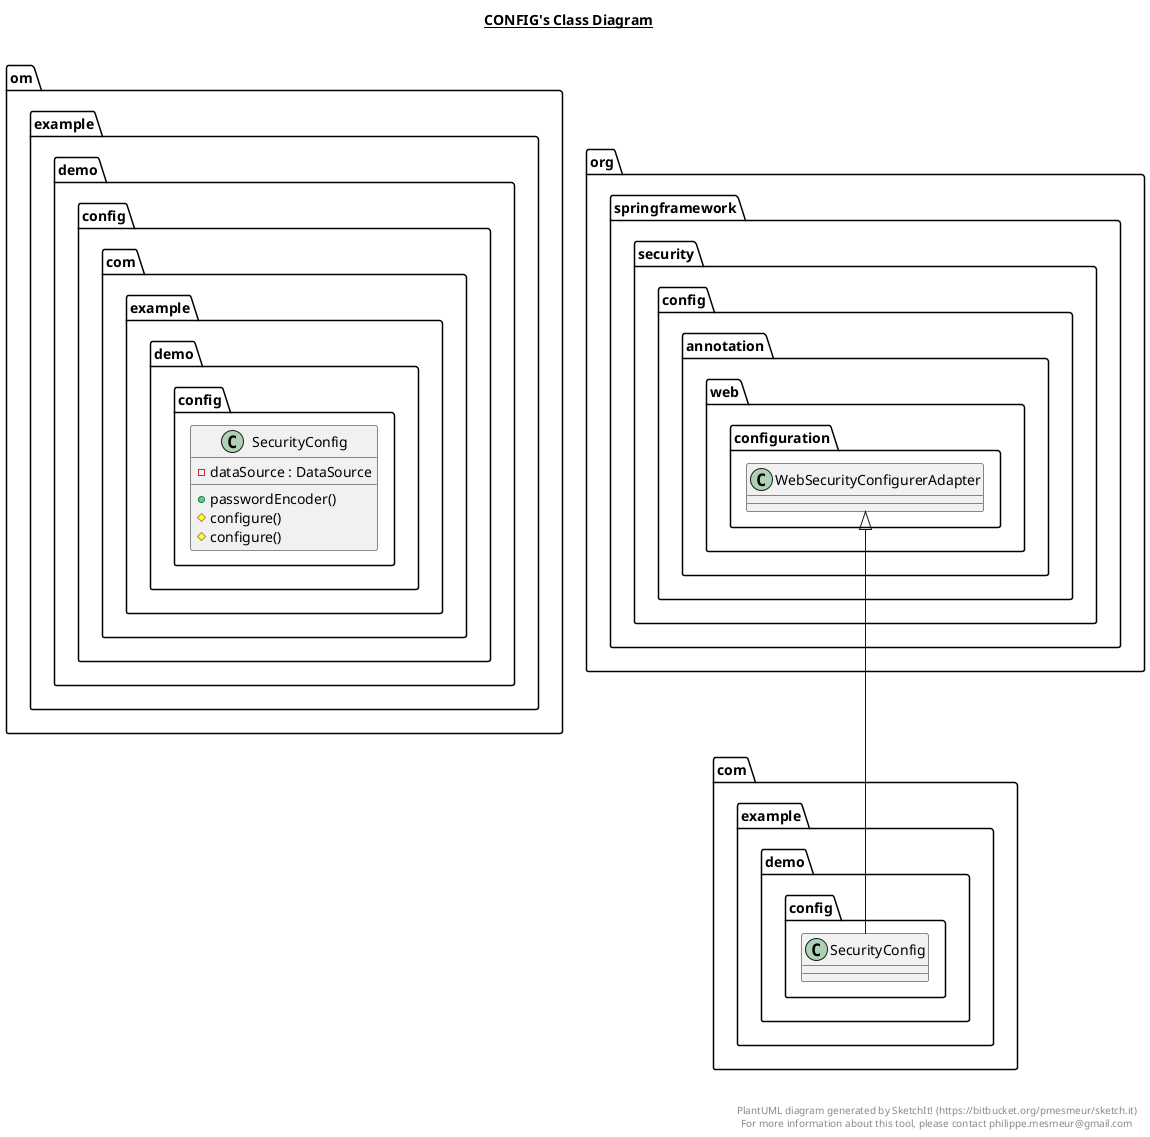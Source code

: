 @startuml

title __CONFIG's Class Diagram__\n


    namespace om.example.demo {
      namespace config {
        class com.example.demo.config.SecurityConfig {
            - dataSource : DataSource
            + passwordEncoder()
            # configure()
            # configure()
        }
      }
    }

  

  com.example.demo.config.SecurityConfig -up-|> org.springframework.security.config.annotation.web.configuration.WebSecurityConfigurerAdapter


right footer


PlantUML diagram generated by SketchIt! (https://bitbucket.org/pmesmeur/sketch.it)
For more information about this tool, please contact philippe.mesmeur@gmail.com
endfooter

@enduml
